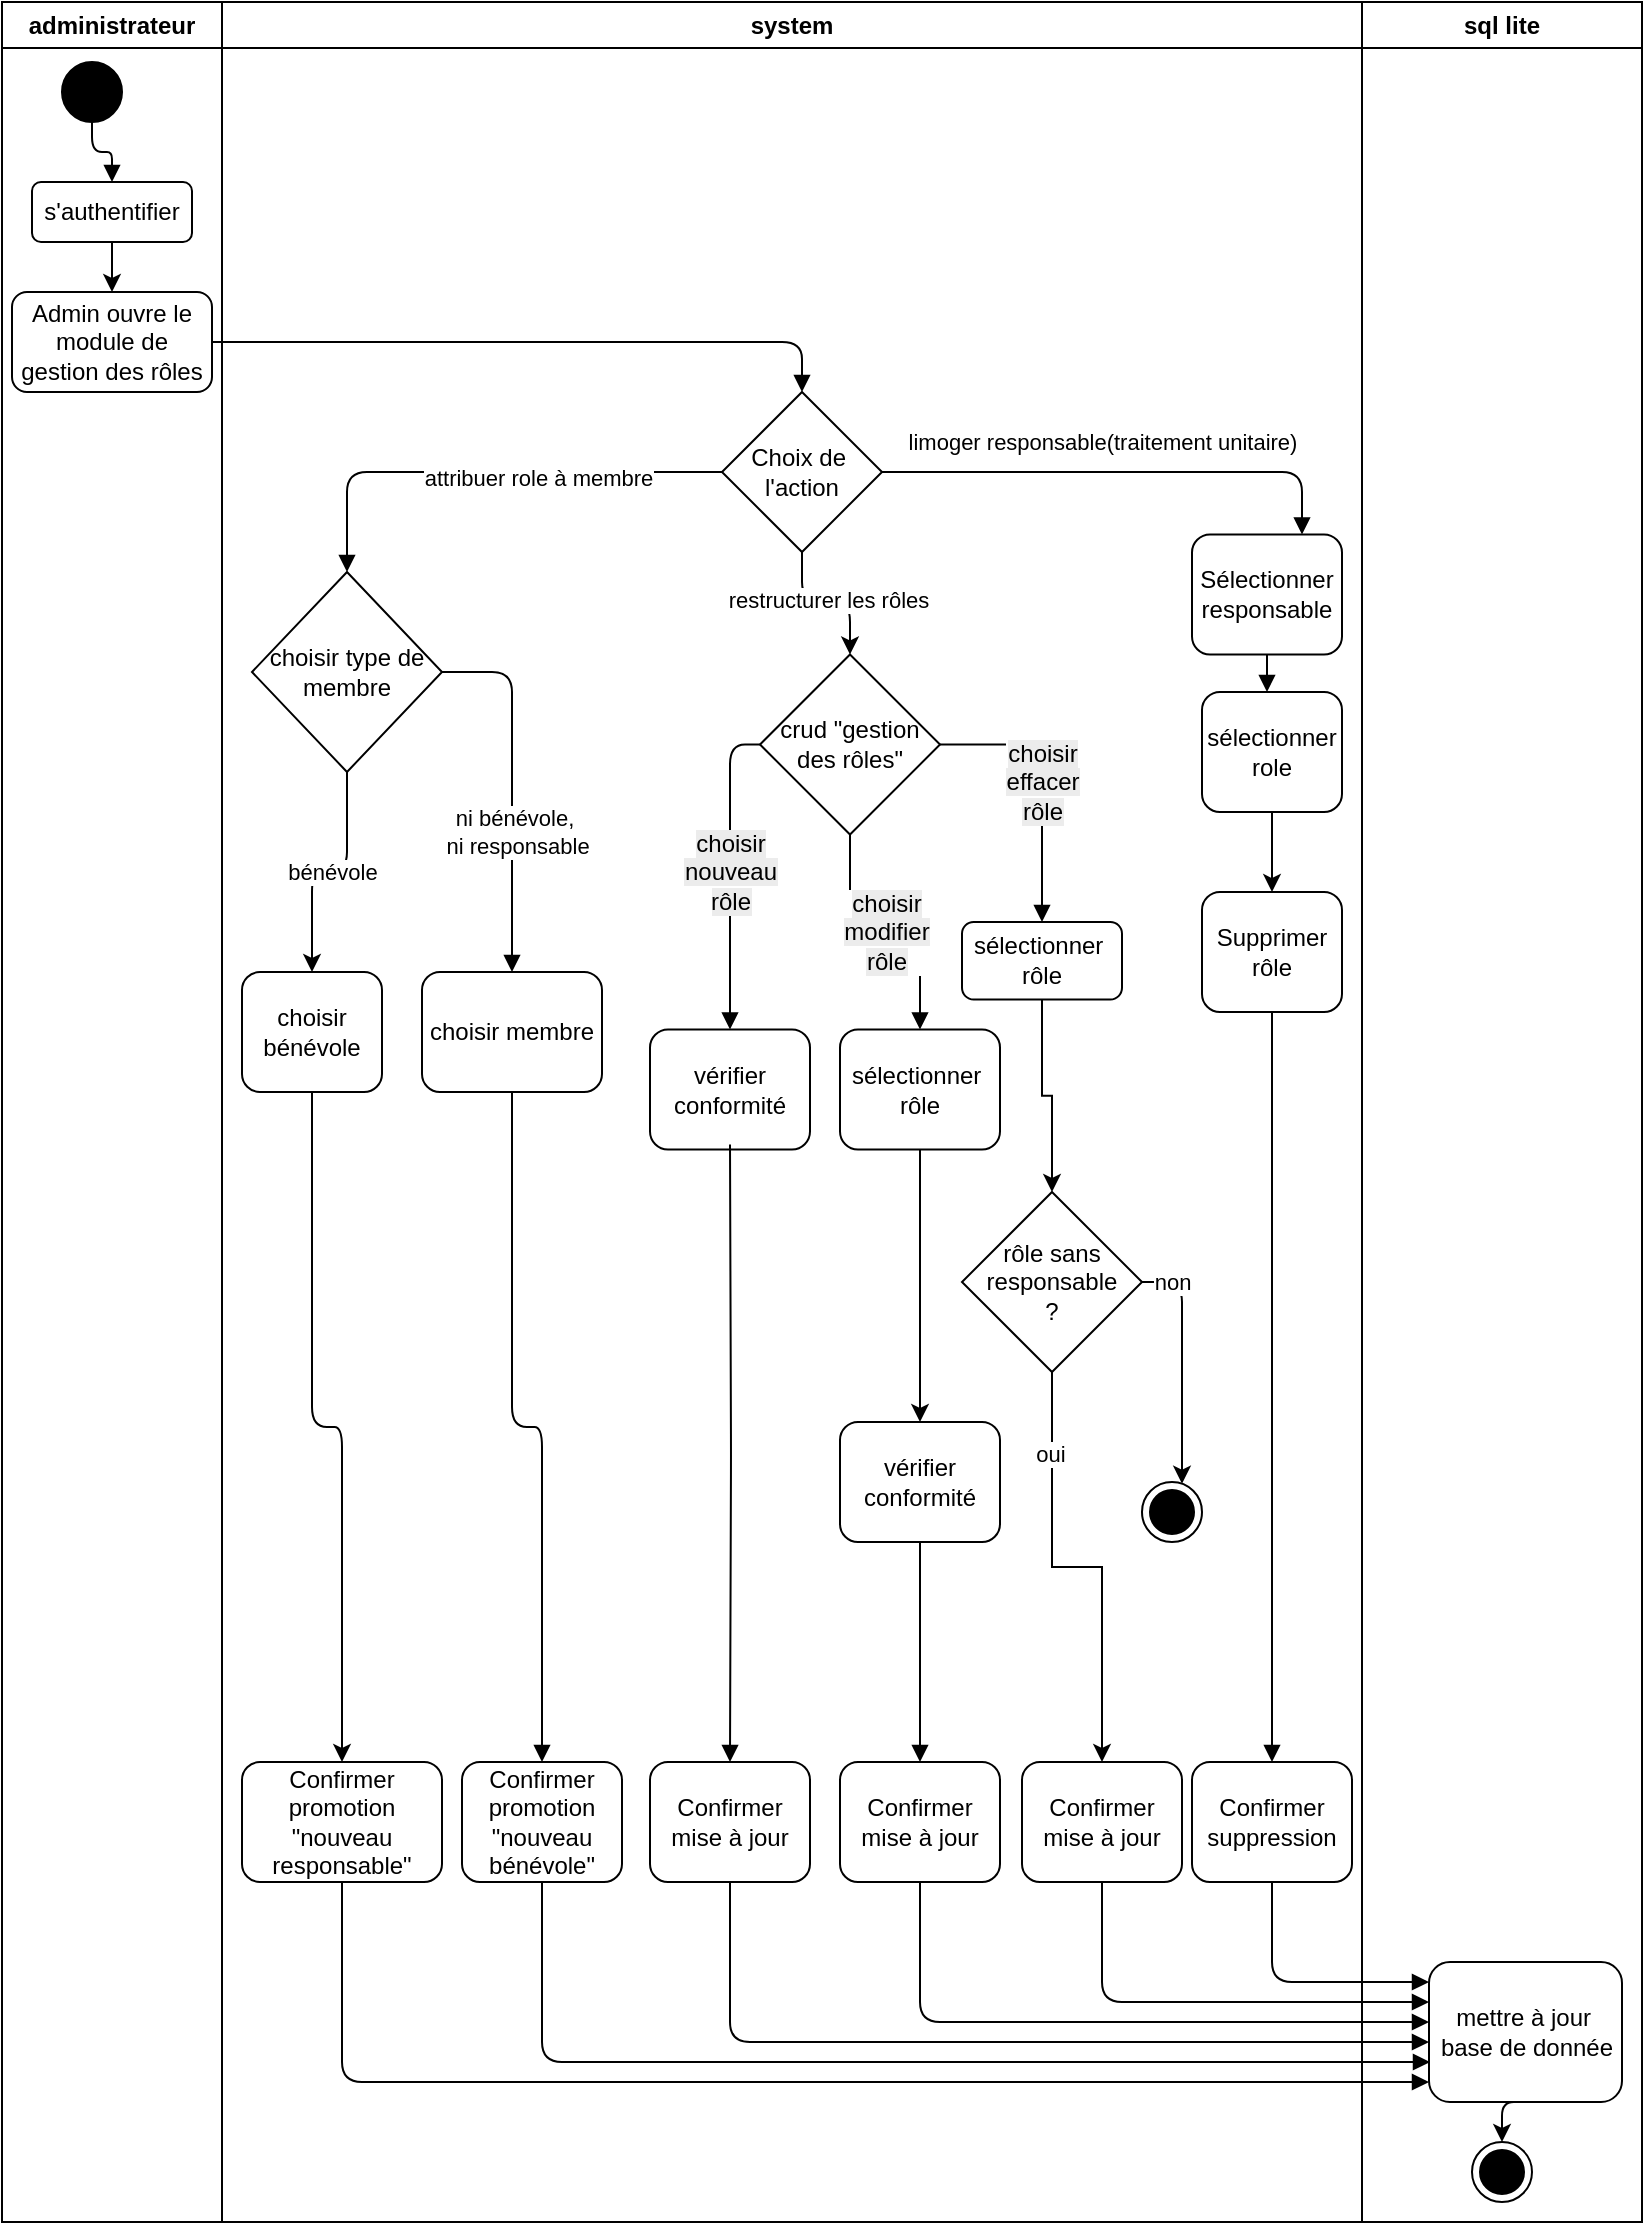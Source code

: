 <mxfile version="28.0.7">
  <diagram id="role_mgmt" name="Role Management">
    <mxGraphModel dx="1164" dy="673" grid="1" gridSize="10" guides="1" tooltips="1" connect="1" arrows="1" fold="1" page="1" pageScale="1" pageWidth="827" pageHeight="1169" math="0" shadow="0">
      <root>
        <mxCell id="0" />
        <mxCell id="1" parent="0" />
        <mxCell id="101" style="edgeStyle=orthogonalEdgeStyle;endArrow=block;html=1;" parent="1" source="gneJIkNCi1ElT4z5fUmu-126" target="4" edge="1">
          <mxGeometry relative="1" as="geometry">
            <Array as="points">
              <mxPoint x="400" y="220" />
            </Array>
          </mxGeometry>
        </mxCell>
        <mxCell id="gneJIkNCi1ElT4z5fUmu-120" value="administrateur" style="swimlane;whiteSpace=wrap;html=1;" vertex="1" parent="1">
          <mxGeometry y="50" width="110" height="1110" as="geometry" />
        </mxCell>
        <mxCell id="yhiFasKE37oo2hA5tZNI-120" value="" style="ellipse;fillColor=strokeColor;html=1;" parent="gneJIkNCi1ElT4z5fUmu-120" vertex="1">
          <mxGeometry x="30" y="30" width="30" height="30" as="geometry" />
        </mxCell>
        <mxCell id="gneJIkNCi1ElT4z5fUmu-126" value="Admin ouvre le module de gestion des rôles" style="rounded=1;whiteSpace=wrap;html=1;" vertex="1" parent="gneJIkNCi1ElT4z5fUmu-120">
          <mxGeometry x="5" y="145" width="100" height="50" as="geometry" />
        </mxCell>
        <mxCell id="gneJIkNCi1ElT4z5fUmu-127" style="edgeStyle=orthogonalEdgeStyle;rounded=0;orthogonalLoop=1;jettySize=auto;html=1;exitX=0.5;exitY=1;exitDx=0;exitDy=0;" edge="1" parent="gneJIkNCi1ElT4z5fUmu-120" source="3" target="gneJIkNCi1ElT4z5fUmu-126">
          <mxGeometry relative="1" as="geometry" />
        </mxCell>
        <mxCell id="3" value="s&#39;authentifier" style="rounded=1;whiteSpace=wrap;html=1;" parent="gneJIkNCi1ElT4z5fUmu-120" vertex="1">
          <mxGeometry x="15" y="90" width="80" height="30" as="geometry" />
        </mxCell>
        <mxCell id="100" style="edgeStyle=orthogonalEdgeStyle;endArrow=block;html=1;exitX=0.5;exitY=1;exitDx=0;exitDy=0;" parent="gneJIkNCi1ElT4z5fUmu-120" source="yhiFasKE37oo2hA5tZNI-120" target="3" edge="1">
          <mxGeometry relative="1" as="geometry" />
        </mxCell>
        <mxCell id="gneJIkNCi1ElT4z5fUmu-121" value="system" style="swimlane;whiteSpace=wrap;html=1;" vertex="1" parent="1">
          <mxGeometry x="110" y="50" width="570" height="1110" as="geometry" />
        </mxCell>
        <mxCell id="nHjn4-P2pNOBENWCC3nM-151" style="edgeStyle=orthogonalEdgeStyle;rounded=1;orthogonalLoop=1;jettySize=auto;html=1;exitX=0.5;exitY=1;exitDx=0;exitDy=0;entryX=0.5;entryY=0;entryDx=0;entryDy=0;curved=0;" parent="gneJIkNCi1ElT4z5fUmu-121" source="4" target="nHjn4-P2pNOBENWCC3nM-147" edge="1">
          <mxGeometry relative="1" as="geometry">
            <Array as="points">
              <mxPoint x="290" y="300" />
              <mxPoint x="314" y="300" />
            </Array>
          </mxGeometry>
        </mxCell>
        <mxCell id="nHjn4-P2pNOBENWCC3nM-160" value="restructurer les rôles" style="edgeLabel;html=1;align=center;verticalAlign=middle;resizable=0;points=[];" parent="nHjn4-P2pNOBENWCC3nM-151" vertex="1" connectable="0">
          <mxGeometry x="0.014" y="1" relative="1" as="geometry">
            <mxPoint as="offset" />
          </mxGeometry>
        </mxCell>
        <mxCell id="4" value="Choix de&amp;nbsp;&lt;div&gt;l&#39;action&lt;/div&gt;" style="rhombus;whiteSpace=wrap;html=1;perimeter=ellipsePerimeter;" parent="gneJIkNCi1ElT4z5fUmu-121" vertex="1">
          <mxGeometry x="250" y="195" width="80" height="80" as="geometry" />
        </mxCell>
        <mxCell id="yhiFasKE37oo2hA5tZNI-137" style="edgeStyle=orthogonalEdgeStyle;rounded=1;orthogonalLoop=1;jettySize=auto;html=1;exitX=0.5;exitY=1;exitDx=0;exitDy=0;curved=0;" parent="gneJIkNCi1ElT4z5fUmu-121" source="5" target="8" edge="1">
          <mxGeometry relative="1" as="geometry">
            <mxPoint x="35" y="605" as="targetPoint" />
          </mxGeometry>
        </mxCell>
        <mxCell id="5" value="choisir bénévole" style="rounded=1;whiteSpace=wrap;html=1;" parent="gneJIkNCi1ElT4z5fUmu-121" vertex="1">
          <mxGeometry x="10" y="485" width="70" height="60" as="geometry" />
        </mxCell>
        <mxCell id="10" value="vérifier conformité" style="rounded=1;whiteSpace=wrap;html=1;" parent="gneJIkNCi1ElT4z5fUmu-121" vertex="1">
          <mxGeometry x="214" y="513.75" width="80" height="60" as="geometry" />
        </mxCell>
        <mxCell id="13" value="Confirmer mise à jour" style="rounded=1;whiteSpace=wrap;html=1;" parent="gneJIkNCi1ElT4z5fUmu-121" vertex="1">
          <mxGeometry x="214" y="880" width="80" height="60" as="geometry" />
        </mxCell>
        <mxCell id="14" value="Sélectionner responsable" style="rounded=1;whiteSpace=wrap;html=1;" parent="gneJIkNCi1ElT4z5fUmu-121" vertex="1">
          <mxGeometry x="485" y="266.25" width="75" height="60" as="geometry" />
        </mxCell>
        <mxCell id="yhiFasKE37oo2hA5tZNI-140" style="edgeStyle=orthogonalEdgeStyle;rounded=1;orthogonalLoop=1;jettySize=auto;html=1;exitX=0.5;exitY=1;exitDx=0;exitDy=0;entryX=0.5;entryY=0;entryDx=0;entryDy=0;curved=0;" parent="gneJIkNCi1ElT4z5fUmu-121" source="15" target="18" edge="1">
          <mxGeometry relative="1" as="geometry" />
        </mxCell>
        <mxCell id="15" value="sélectionner role" style="rounded=1;whiteSpace=wrap;html=1;" parent="gneJIkNCi1ElT4z5fUmu-121" vertex="1">
          <mxGeometry x="490" y="345" width="70" height="60" as="geometry" />
        </mxCell>
        <mxCell id="18" value="Supprimer rôle" style="rounded=1;whiteSpace=wrap;html=1;" parent="gneJIkNCi1ElT4z5fUmu-121" vertex="1">
          <mxGeometry x="490" y="445" width="70" height="60" as="geometry" />
        </mxCell>
        <mxCell id="19" value="Confirmer suppression" style="rounded=1;whiteSpace=wrap;html=1;" parent="gneJIkNCi1ElT4z5fUmu-121" vertex="1">
          <mxGeometry x="485" y="880" width="80" height="60" as="geometry" />
        </mxCell>
        <mxCell id="102" style="edgeStyle=orthogonalEdgeStyle;endArrow=block;html=1;entryX=0.5;entryY=0;entryDx=0;entryDy=0;" parent="gneJIkNCi1ElT4z5fUmu-121" source="4" target="yhiFasKE37oo2hA5tZNI-153" edge="1">
          <mxGeometry relative="1" as="geometry" />
        </mxCell>
        <mxCell id="yhiFasKE37oo2hA5tZNI-125" value="attribuer role à membre" style="edgeLabel;html=1;align=center;verticalAlign=middle;resizable=0;points=[];" parent="102" vertex="1" connectable="0">
          <mxGeometry x="-0.227" y="3" relative="1" as="geometry">
            <mxPoint as="offset" />
          </mxGeometry>
        </mxCell>
        <mxCell id="108" value="&lt;span style=&quot;color: rgb(0, 0, 0); font-family: Helvetica; font-size: 12px; font-style: normal; font-variant-ligatures: normal; font-variant-caps: normal; font-weight: 400; letter-spacing: normal; orphans: 2; text-align: center; text-indent: 0px; text-transform: none; widows: 2; word-spacing: 0px; -webkit-text-stroke-width: 0px; white-space: normal; background-color: rgb(236, 236, 236); text-decoration-thickness: initial; text-decoration-style: initial; text-decoration-color: initial; float: none; display: inline !important;&quot;&gt;choisir nouveau rôle&lt;/span&gt;" style="edgeStyle=orthogonalEdgeStyle;endArrow=block;html=1;exitX=0;exitY=0.5;exitDx=0;exitDy=0;" parent="gneJIkNCi1ElT4z5fUmu-121" source="nHjn4-P2pNOBENWCC3nM-147" target="10" edge="1">
          <mxGeometry relative="1" as="geometry">
            <mxPoint x="254" y="491.25" as="sourcePoint" />
            <mxPoint x="254.059" y="511.25" as="targetPoint" />
          </mxGeometry>
        </mxCell>
        <mxCell id="110" style="edgeStyle=orthogonalEdgeStyle;endArrow=block;html=1;" parent="gneJIkNCi1ElT4z5fUmu-121" target="13" edge="1">
          <mxGeometry relative="1" as="geometry">
            <mxPoint x="254" y="571.25" as="sourcePoint" />
            <mxPoint x="254" y="606.25" as="targetPoint" />
          </mxGeometry>
        </mxCell>
        <mxCell id="113" style="edgeStyle=orthogonalEdgeStyle;endArrow=block;html=1;" parent="gneJIkNCi1ElT4z5fUmu-121" source="4" target="14" edge="1">
          <mxGeometry relative="1" as="geometry">
            <Array as="points">
              <mxPoint x="540" y="235" />
            </Array>
          </mxGeometry>
        </mxCell>
        <mxCell id="yhiFasKE37oo2hA5tZNI-126" value="limoger responsable(traitement unitaire)" style="edgeLabel;html=1;align=center;verticalAlign=middle;resizable=0;points=[];" parent="113" vertex="1" connectable="0">
          <mxGeometry x="-0.398" relative="1" as="geometry">
            <mxPoint x="37" y="-15" as="offset" />
          </mxGeometry>
        </mxCell>
        <mxCell id="114" style="edgeStyle=orthogonalEdgeStyle;endArrow=block;html=1;" parent="gneJIkNCi1ElT4z5fUmu-121" source="14" target="15" edge="1">
          <mxGeometry relative="1" as="geometry">
            <Array as="points">
              <mxPoint x="550" y="325" />
              <mxPoint x="550" y="325" />
            </Array>
          </mxGeometry>
        </mxCell>
        <mxCell id="119" style="edgeStyle=orthogonalEdgeStyle;endArrow=block;html=1;" parent="gneJIkNCi1ElT4z5fUmu-121" source="18" target="19" edge="1">
          <mxGeometry relative="1" as="geometry" />
        </mxCell>
        <mxCell id="yhiFasKE37oo2hA5tZNI-123" value="" style="ellipse;html=1;shape=endState;fillColor=strokeColor;" parent="gneJIkNCi1ElT4z5fUmu-121" vertex="1">
          <mxGeometry x="460" y="740" width="30" height="30" as="geometry" />
        </mxCell>
        <mxCell id="yhiFasKE37oo2hA5tZNI-143" value="choisir membre" style="rounded=1;whiteSpace=wrap;html=1;" parent="gneJIkNCi1ElT4z5fUmu-121" vertex="1">
          <mxGeometry x="100" y="485" width="90" height="60" as="geometry" />
        </mxCell>
        <mxCell id="yhiFasKE37oo2hA5tZNI-146" value="Confirmer promotion &quot;nouveau bénévole&quot;" style="rounded=1;whiteSpace=wrap;html=1;" parent="gneJIkNCi1ElT4z5fUmu-121" vertex="1">
          <mxGeometry x="120" y="880" width="80" height="60" as="geometry" />
        </mxCell>
        <mxCell id="yhiFasKE37oo2hA5tZNI-147" style="edgeStyle=orthogonalEdgeStyle;endArrow=block;html=1;exitX=1;exitY=0.5;exitDx=0;exitDy=0;" parent="gneJIkNCi1ElT4z5fUmu-121" source="yhiFasKE37oo2hA5tZNI-153" target="yhiFasKE37oo2hA5tZNI-143" edge="1">
          <mxGeometry relative="1" as="geometry">
            <mxPoint x="180" y="525" as="sourcePoint" />
          </mxGeometry>
        </mxCell>
        <mxCell id="yhiFasKE37oo2hA5tZNI-156" value="ni bénévole,&lt;div&gt;&amp;nbsp;ni responsable&lt;/div&gt;" style="edgeLabel;html=1;align=center;verticalAlign=middle;resizable=0;points=[];" parent="yhiFasKE37oo2hA5tZNI-147" vertex="1" connectable="0">
          <mxGeometry x="0.236" y="1" relative="1" as="geometry">
            <mxPoint as="offset" />
          </mxGeometry>
        </mxCell>
        <mxCell id="yhiFasKE37oo2hA5tZNI-150" style="edgeStyle=orthogonalEdgeStyle;endArrow=block;html=1;" parent="gneJIkNCi1ElT4z5fUmu-121" source="yhiFasKE37oo2hA5tZNI-143" target="yhiFasKE37oo2hA5tZNI-146" edge="1">
          <mxGeometry relative="1" as="geometry">
            <mxPoint x="185" y="585" as="sourcePoint" />
          </mxGeometry>
        </mxCell>
        <mxCell id="yhiFasKE37oo2hA5tZNI-154" style="edgeStyle=orthogonalEdgeStyle;rounded=1;orthogonalLoop=1;jettySize=auto;html=1;exitX=0.5;exitY=1;exitDx=0;exitDy=0;curved=0;" parent="gneJIkNCi1ElT4z5fUmu-121" source="yhiFasKE37oo2hA5tZNI-153" target="5" edge="1">
          <mxGeometry relative="1" as="geometry" />
        </mxCell>
        <mxCell id="yhiFasKE37oo2hA5tZNI-155" value="bénévole" style="edgeLabel;html=1;align=center;verticalAlign=middle;resizable=0;points=[];" parent="yhiFasKE37oo2hA5tZNI-154" vertex="1" connectable="0">
          <mxGeometry x="-0.011" relative="1" as="geometry">
            <mxPoint as="offset" />
          </mxGeometry>
        </mxCell>
        <mxCell id="yhiFasKE37oo2hA5tZNI-153" value="choisir type de membre" style="rhombus;whiteSpace=wrap;html=1;perimeter=ellipsePerimeter;" parent="gneJIkNCi1ElT4z5fUmu-121" vertex="1">
          <mxGeometry x="15" y="285" width="95" height="100" as="geometry" />
        </mxCell>
        <mxCell id="nHjn4-P2pNOBENWCC3nM-121" value="vérifier conformité" style="rounded=1;whiteSpace=wrap;html=1;" parent="gneJIkNCi1ElT4z5fUmu-121" vertex="1">
          <mxGeometry x="309" y="710" width="80" height="60" as="geometry" />
        </mxCell>
        <mxCell id="nHjn4-P2pNOBENWCC3nM-122" value="Confirmer mise à jour" style="rounded=1;whiteSpace=wrap;html=1;" parent="gneJIkNCi1ElT4z5fUmu-121" vertex="1">
          <mxGeometry x="309" y="880" width="80" height="60" as="geometry" />
        </mxCell>
        <mxCell id="nHjn4-P2pNOBENWCC3nM-123" value="&lt;span style=&quot;color: rgb(0, 0, 0); font-family: Helvetica; font-size: 12px; font-style: normal; font-variant-ligatures: normal; font-variant-caps: normal; font-weight: 400; letter-spacing: normal; orphans: 2; text-align: center; text-indent: 0px; text-transform: none; widows: 2; word-spacing: 0px; -webkit-text-stroke-width: 0px; white-space: normal; background-color: rgb(236, 236, 236); text-decoration-thickness: initial; text-decoration-style: initial; text-decoration-color: initial; float: none; display: inline !important;&quot;&gt;choisir modifier rôle&lt;/span&gt;" style="edgeStyle=orthogonalEdgeStyle;endArrow=block;html=1;exitX=0.5;exitY=1;exitDx=0;exitDy=0;entryX=0.5;entryY=0;entryDx=0;entryDy=0;" parent="gneJIkNCi1ElT4z5fUmu-121" source="nHjn4-P2pNOBENWCC3nM-147" target="nHjn4-P2pNOBENWCC3nM-152" edge="1">
          <mxGeometry relative="1" as="geometry">
            <mxPoint x="351.5" y="491.25" as="sourcePoint" />
          </mxGeometry>
        </mxCell>
        <mxCell id="nHjn4-P2pNOBENWCC3nM-124" style="edgeStyle=orthogonalEdgeStyle;endArrow=block;html=1;" parent="gneJIkNCi1ElT4z5fUmu-121" source="nHjn4-P2pNOBENWCC3nM-121" target="nHjn4-P2pNOBENWCC3nM-122" edge="1">
          <mxGeometry relative="1" as="geometry">
            <mxPoint x="351.5" y="766.25" as="sourcePoint" />
            <mxPoint x="351.5" y="786.25" as="targetPoint" />
          </mxGeometry>
        </mxCell>
        <mxCell id="nHjn4-P2pNOBENWCC3nM-156" style="edgeStyle=orthogonalEdgeStyle;rounded=0;orthogonalLoop=1;jettySize=auto;html=1;exitX=0.5;exitY=1;exitDx=0;exitDy=0;entryX=0.5;entryY=0;entryDx=0;entryDy=0;" parent="gneJIkNCi1ElT4z5fUmu-121" source="nHjn4-P2pNOBENWCC3nM-139" target="nHjn4-P2pNOBENWCC3nM-154" edge="1">
          <mxGeometry relative="1" as="geometry" />
        </mxCell>
        <mxCell id="nHjn4-P2pNOBENWCC3nM-139" value="sélectionner&amp;nbsp; rôle" style="rounded=1;whiteSpace=wrap;html=1;" parent="gneJIkNCi1ElT4z5fUmu-121" vertex="1">
          <mxGeometry x="370" y="460" width="80" height="38.75" as="geometry" />
        </mxCell>
        <mxCell id="nHjn4-P2pNOBENWCC3nM-140" value="Confirmer mise à jour" style="rounded=1;whiteSpace=wrap;html=1;" parent="gneJIkNCi1ElT4z5fUmu-121" vertex="1">
          <mxGeometry x="400" y="880" width="80" height="60" as="geometry" />
        </mxCell>
        <mxCell id="nHjn4-P2pNOBENWCC3nM-141" value="&lt;span style=&quot;color: rgb(0, 0, 0); font-family: Helvetica; font-size: 12px; font-style: normal; font-variant-ligatures: normal; font-variant-caps: normal; font-weight: 400; letter-spacing: normal; orphans: 2; text-align: center; text-indent: 0px; text-transform: none; widows: 2; word-spacing: 0px; -webkit-text-stroke-width: 0px; white-space: normal; background-color: rgb(236, 236, 236); text-decoration-thickness: initial; text-decoration-style: initial; text-decoration-color: initial; float: none; display: inline !important;&quot;&gt;choisir effacer rôle&lt;/span&gt;" style="edgeStyle=orthogonalEdgeStyle;endArrow=block;html=1;exitX=1;exitY=0.5;exitDx=0;exitDy=0;" parent="gneJIkNCi1ElT4z5fUmu-121" source="nHjn4-P2pNOBENWCC3nM-147" target="nHjn4-P2pNOBENWCC3nM-139" edge="1">
          <mxGeometry x="0.002" relative="1" as="geometry">
            <mxPoint x="451.5" y="491.25" as="sourcePoint" />
            <mxPoint as="offset" />
          </mxGeometry>
        </mxCell>
        <mxCell id="nHjn4-P2pNOBENWCC3nM-147" value="crud &quot;gestion des rôles&quot;" style="rhombus;whiteSpace=wrap;html=1;perimeter=ellipsePerimeter;" parent="gneJIkNCi1ElT4z5fUmu-121" vertex="1">
          <mxGeometry x="269" y="326.25" width="90" height="90" as="geometry" />
        </mxCell>
        <mxCell id="nHjn4-P2pNOBENWCC3nM-153" style="edgeStyle=orthogonalEdgeStyle;rounded=0;orthogonalLoop=1;jettySize=auto;html=1;exitX=0.5;exitY=1;exitDx=0;exitDy=0;entryX=0.5;entryY=0;entryDx=0;entryDy=0;" parent="gneJIkNCi1ElT4z5fUmu-121" source="nHjn4-P2pNOBENWCC3nM-152" target="nHjn4-P2pNOBENWCC3nM-121" edge="1">
          <mxGeometry relative="1" as="geometry" />
        </mxCell>
        <mxCell id="nHjn4-P2pNOBENWCC3nM-152" value="sélectionner&amp;nbsp; rôle" style="rounded=1;whiteSpace=wrap;html=1;" parent="gneJIkNCi1ElT4z5fUmu-121" vertex="1">
          <mxGeometry x="309" y="513.75" width="80" height="60" as="geometry" />
        </mxCell>
        <mxCell id="nHjn4-P2pNOBENWCC3nM-157" value="" style="edgeStyle=orthogonalEdgeStyle;rounded=0;orthogonalLoop=1;jettySize=auto;html=1;" parent="gneJIkNCi1ElT4z5fUmu-121" source="nHjn4-P2pNOBENWCC3nM-154" target="nHjn4-P2pNOBENWCC3nM-140" edge="1">
          <mxGeometry relative="1" as="geometry" />
        </mxCell>
        <mxCell id="nHjn4-P2pNOBENWCC3nM-158" value="oui" style="edgeLabel;html=1;align=center;verticalAlign=middle;resizable=0;points=[];" parent="nHjn4-P2pNOBENWCC3nM-157" vertex="1" connectable="0">
          <mxGeometry x="-0.628" y="-1" relative="1" as="geometry">
            <mxPoint as="offset" />
          </mxGeometry>
        </mxCell>
        <mxCell id="nHjn4-P2pNOBENWCC3nM-159" value="non" style="edgeStyle=orthogonalEdgeStyle;rounded=1;orthogonalLoop=1;jettySize=auto;html=1;exitX=1;exitY=0.5;exitDx=0;exitDy=0;curved=0;" parent="gneJIkNCi1ElT4z5fUmu-121" source="nHjn4-P2pNOBENWCC3nM-154" target="yhiFasKE37oo2hA5tZNI-123" edge="1">
          <mxGeometry x="-0.754" relative="1" as="geometry">
            <Array as="points">
              <mxPoint x="480" y="640.25" />
            </Array>
            <mxPoint as="offset" />
            <mxPoint x="470" y="816.25" as="targetPoint" />
          </mxGeometry>
        </mxCell>
        <mxCell id="nHjn4-P2pNOBENWCC3nM-154" value="rôle sans responsable&lt;div&gt;?&lt;/div&gt;" style="rhombus;whiteSpace=wrap;html=1;perimeter=ellipsePerimeter;" parent="gneJIkNCi1ElT4z5fUmu-121" vertex="1">
          <mxGeometry x="370" y="595" width="90" height="90" as="geometry" />
        </mxCell>
        <mxCell id="8" value="Confirmer promotion&lt;div&gt;&quot;nouveau responsable&quot;&lt;/div&gt;" style="rounded=1;whiteSpace=wrap;html=1;" parent="gneJIkNCi1ElT4z5fUmu-121" vertex="1">
          <mxGeometry x="10" y="880" width="100" height="60" as="geometry" />
        </mxCell>
        <mxCell id="106" style="edgeStyle=orthogonalEdgeStyle;endArrow=block;html=1;" parent="gneJIkNCi1ElT4z5fUmu-121" source="8" edge="1">
          <mxGeometry relative="1" as="geometry">
            <Array as="points">
              <mxPoint x="60" y="1040" />
            </Array>
            <mxPoint x="33" y="960" as="sourcePoint" />
            <mxPoint x="603.5" y="1040" as="targetPoint" />
          </mxGeometry>
        </mxCell>
        <mxCell id="gneJIkNCi1ElT4z5fUmu-122" value="sql lite" style="swimlane;whiteSpace=wrap;html=1;" vertex="1" parent="1">
          <mxGeometry x="680" y="50" width="140" height="1110" as="geometry" />
        </mxCell>
        <mxCell id="yhiFasKE37oo2hA5tZNI-157" value="mettre à jour&amp;nbsp;&lt;div&gt;base de donnée&lt;/div&gt;" style="rounded=1;whiteSpace=wrap;html=1;" parent="gneJIkNCi1ElT4z5fUmu-122" vertex="1">
          <mxGeometry x="33.5" y="980" width="96.5" height="70" as="geometry" />
        </mxCell>
        <mxCell id="yhiFasKE37oo2hA5tZNI-158" value="" style="ellipse;html=1;shape=endState;fillColor=strokeColor;" parent="gneJIkNCi1ElT4z5fUmu-122" vertex="1">
          <mxGeometry x="55" y="1070" width="30" height="30" as="geometry" />
        </mxCell>
        <mxCell id="yhiFasKE37oo2hA5tZNI-159" style="edgeStyle=orthogonalEdgeStyle;rounded=1;orthogonalLoop=1;jettySize=auto;html=1;exitX=0.5;exitY=1;exitDx=0;exitDy=0;curved=0;entryX=0.5;entryY=0;entryDx=0;entryDy=0;" parent="gneJIkNCi1ElT4z5fUmu-122" source="yhiFasKE37oo2hA5tZNI-157" target="yhiFasKE37oo2hA5tZNI-158" edge="1">
          <mxGeometry relative="1" as="geometry" />
        </mxCell>
        <mxCell id="yhiFasKE37oo2hA5tZNI-151" style="edgeStyle=orthogonalEdgeStyle;endArrow=block;html=1;" parent="gneJIkNCi1ElT4z5fUmu-122" source="yhiFasKE37oo2hA5tZNI-146" edge="1">
          <mxGeometry relative="1" as="geometry">
            <mxPoint x="34" y="1030" as="targetPoint" />
            <Array as="points">
              <mxPoint x="-410" y="1030" />
            </Array>
          </mxGeometry>
        </mxCell>
        <mxCell id="nHjn4-P2pNOBENWCC3nM-125" style="edgeStyle=orthogonalEdgeStyle;endArrow=block;html=1;" parent="1" source="nHjn4-P2pNOBENWCC3nM-122" target="yhiFasKE37oo2hA5tZNI-157" edge="1">
          <mxGeometry relative="1" as="geometry">
            <mxPoint x="622.5" y="855" as="targetPoint" />
            <Array as="points">
              <mxPoint x="459" y="1060" />
            </Array>
          </mxGeometry>
        </mxCell>
        <mxCell id="nHjn4-P2pNOBENWCC3nM-143" style="edgeStyle=orthogonalEdgeStyle;endArrow=block;html=1;" parent="1" source="nHjn4-P2pNOBENWCC3nM-140" target="yhiFasKE37oo2hA5tZNI-157" edge="1">
          <mxGeometry relative="1" as="geometry">
            <mxPoint x="735" y="943.75" as="targetPoint" />
            <Array as="points">
              <mxPoint x="550" y="1050" />
            </Array>
          </mxGeometry>
        </mxCell>
        <mxCell id="120" style="edgeStyle=orthogonalEdgeStyle;endArrow=block;html=1;" parent="1" source="19" target="yhiFasKE37oo2hA5tZNI-157" edge="1">
          <mxGeometry relative="1" as="geometry">
            <Array as="points">
              <mxPoint x="635" y="1040" />
            </Array>
            <mxPoint x="880" y="735" as="targetPoint" />
          </mxGeometry>
        </mxCell>
        <mxCell id="112" style="edgeStyle=orthogonalEdgeStyle;endArrow=block;html=1;" parent="1" target="yhiFasKE37oo2hA5tZNI-157" edge="1" source="13">
          <mxGeometry relative="1" as="geometry">
            <mxPoint x="517.5" y="716.25" as="sourcePoint" />
            <mxPoint x="517.5" y="788.75" as="targetPoint" />
            <Array as="points">
              <mxPoint x="364" y="1070" />
            </Array>
          </mxGeometry>
        </mxCell>
      </root>
    </mxGraphModel>
  </diagram>
</mxfile>
